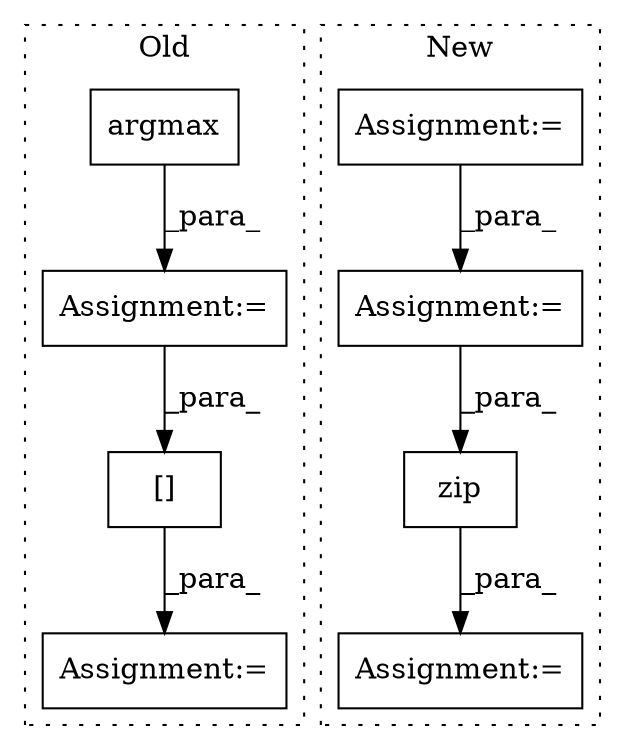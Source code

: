 digraph G {
subgraph cluster0 {
1 [label="argmax" a="32" s="6716,6728" l="7,1" shape="box"];
6 [label="Assignment:=" a="7" s="6746" l="1" shape="box"];
7 [label="[]" a="2" s="6747,6766" l="6,1" shape="box"];
8 [label="Assignment:=" a="7" s="6709" l="1" shape="box"];
label = "Old";
style="dotted";
}
subgraph cluster1 {
2 [label="zip" a="32" s="7117,7180" l="4,1" shape="box"];
3 [label="Assignment:=" a="7" s="7029,7181" l="78,2" shape="box"];
4 [label="Assignment:=" a="7" s="6719" l="12" shape="box"];
5 [label="Assignment:=" a="7" s="6664" l="1" shape="box"];
label = "New";
style="dotted";
}
1 -> 8 [label="_para_"];
2 -> 3 [label="_para_"];
4 -> 2 [label="_para_"];
5 -> 4 [label="_para_"];
7 -> 6 [label="_para_"];
8 -> 7 [label="_para_"];
}
